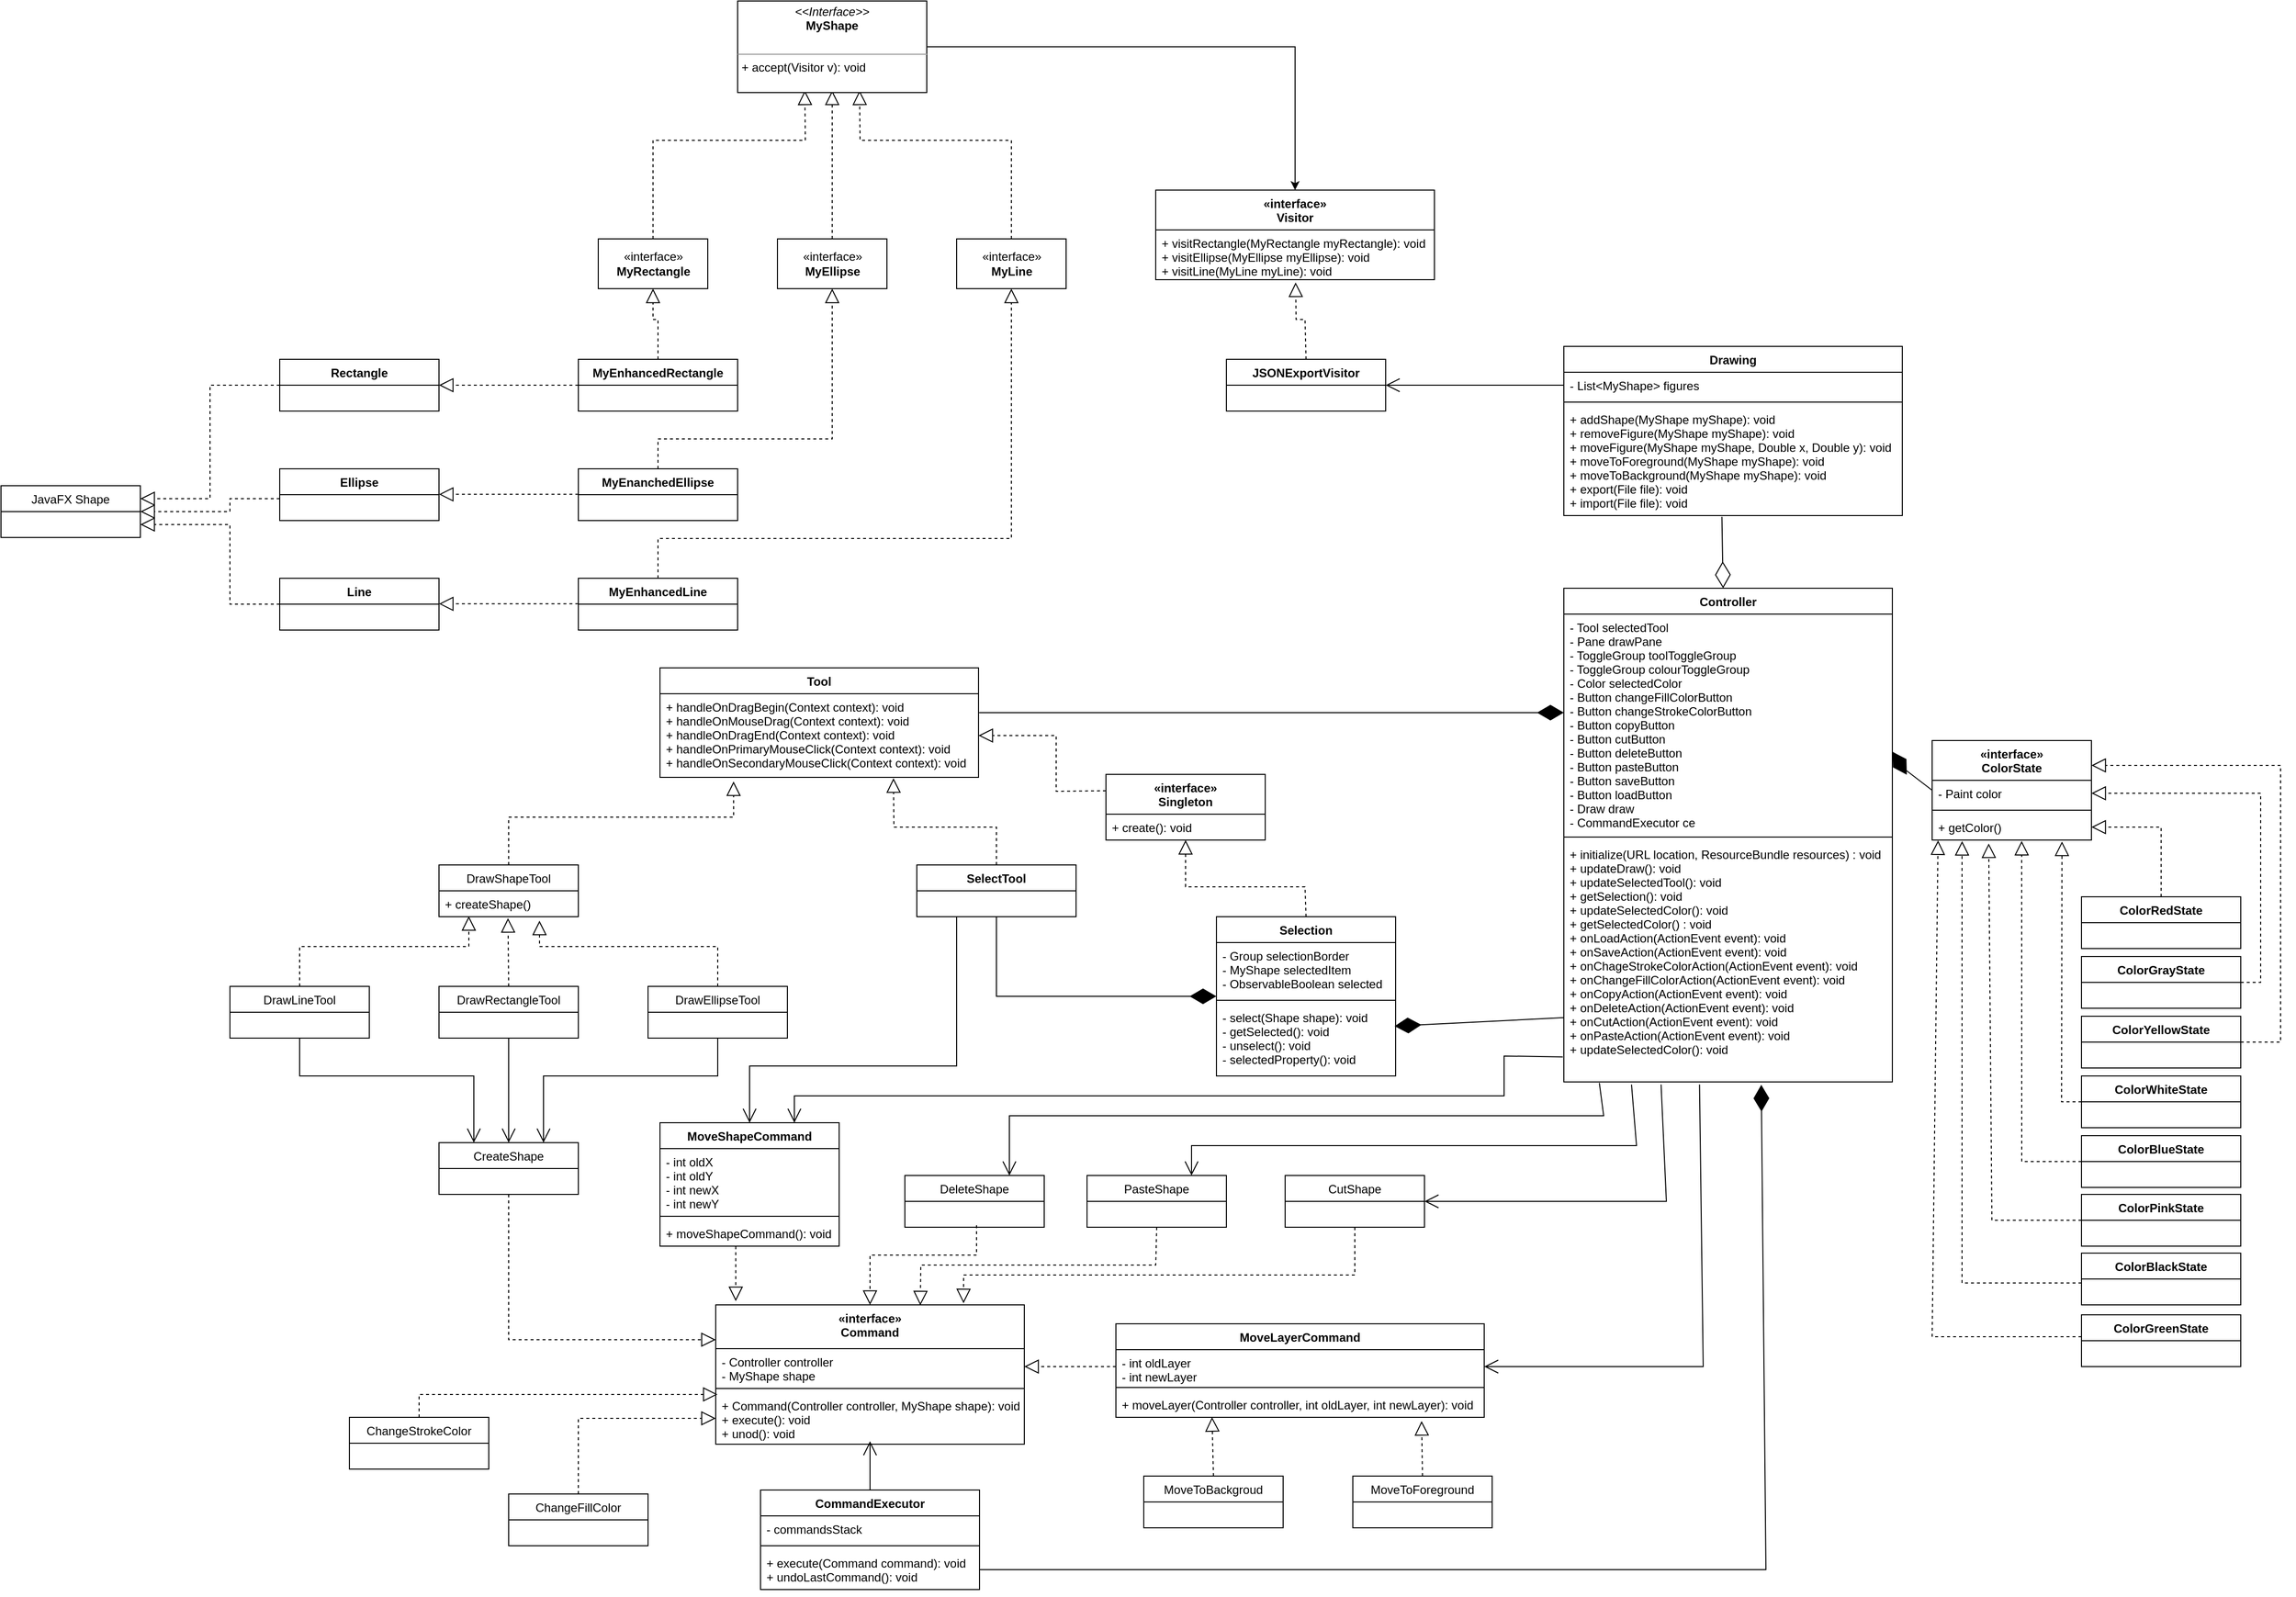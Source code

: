 <mxfile version="20.6.0" type="device"><diagram id="C5RBs43oDa-KdzZeNtuy" name="Page-1"><mxGraphModel dx="1268" dy="588" grid="1" gridSize="10" guides="1" tooltips="1" connect="1" arrows="1" fold="1" page="1" pageScale="1" pageWidth="2336" pageHeight="1654" math="0" shadow="0"><root><mxCell id="WIyWlLk6GJQsqaUBKTNV-0"/><mxCell id="WIyWlLk6GJQsqaUBKTNV-1" parent="WIyWlLk6GJQsqaUBKTNV-0"/><mxCell id="ekL6WlNl2x00pzPM41VI-4" value="JavaFX Shape" style="swimlane;fontStyle=0;childLayout=stackLayout;horizontal=1;startSize=26;horizontalStack=0;resizeParent=1;resizeParentMax=0;resizeLast=0;collapsible=1;marginBottom=0;" parent="WIyWlLk6GJQsqaUBKTNV-1" vertex="1"><mxGeometry x="30" y="507" width="140" height="52" as="geometry"/></mxCell><mxCell id="ekL6WlNl2x00pzPM41VI-9" value="Ellipse" style="swimlane;fontStyle=1;align=center;verticalAlign=top;childLayout=stackLayout;horizontal=1;startSize=26;horizontalStack=0;resizeParent=1;resizeParentMax=0;resizeLast=0;collapsible=1;marginBottom=0;" parent="WIyWlLk6GJQsqaUBKTNV-1" vertex="1"><mxGeometry x="310" y="490" width="160" height="52" as="geometry"/></mxCell><mxCell id="ekL6WlNl2x00pzPM41VI-13" value="Line" style="swimlane;fontStyle=1;align=center;verticalAlign=top;childLayout=stackLayout;horizontal=1;startSize=26;horizontalStack=0;resizeParent=1;resizeParentMax=0;resizeLast=0;collapsible=1;marginBottom=0;" parent="WIyWlLk6GJQsqaUBKTNV-1" vertex="1"><mxGeometry x="310" y="600" width="160" height="52" as="geometry"/></mxCell><mxCell id="ekL6WlNl2x00pzPM41VI-17" value="Rectangle" style="swimlane;fontStyle=1;align=center;verticalAlign=top;childLayout=stackLayout;horizontal=1;startSize=26;horizontalStack=0;resizeParent=1;resizeParentMax=0;resizeLast=0;collapsible=1;marginBottom=0;" parent="WIyWlLk6GJQsqaUBKTNV-1" vertex="1"><mxGeometry x="310" y="380" width="160" height="52" as="geometry"/></mxCell><mxCell id="ekL6WlNl2x00pzPM41VI-28" value="«interface»&lt;br&gt;&lt;b&gt;MyLine&lt;/b&gt;" style="html=1;" parent="WIyWlLk6GJQsqaUBKTNV-1" vertex="1"><mxGeometry x="990" y="259" width="110" height="50" as="geometry"/></mxCell><mxCell id="ekL6WlNl2x00pzPM41VI-29" value="«interface»&lt;br&gt;&lt;b&gt;MyEllipse&lt;/b&gt;" style="html=1;" parent="WIyWlLk6GJQsqaUBKTNV-1" vertex="1"><mxGeometry x="810" y="259" width="110" height="50" as="geometry"/></mxCell><mxCell id="ekL6WlNl2x00pzPM41VI-30" value="«interface»&lt;br&gt;&lt;b&gt;MyRectangle&lt;/b&gt;" style="html=1;" parent="WIyWlLk6GJQsqaUBKTNV-1" vertex="1"><mxGeometry x="630" y="259" width="110" height="50" as="geometry"/></mxCell><mxCell id="ekL6WlNl2x00pzPM41VI-31" value="MyEnanchedEllipse" style="swimlane;fontStyle=1;align=center;verticalAlign=top;childLayout=stackLayout;horizontal=1;startSize=26;horizontalStack=0;resizeParent=1;resizeParentMax=0;resizeLast=0;collapsible=1;marginBottom=0;" parent="WIyWlLk6GJQsqaUBKTNV-1" vertex="1"><mxGeometry x="610" y="490" width="160" height="52" as="geometry"/></mxCell><mxCell id="ekL6WlNl2x00pzPM41VI-35" value="MyEnhancedLine" style="swimlane;fontStyle=1;align=center;verticalAlign=top;childLayout=stackLayout;horizontal=1;startSize=26;horizontalStack=0;resizeParent=1;resizeParentMax=0;resizeLast=0;collapsible=1;marginBottom=0;" parent="WIyWlLk6GJQsqaUBKTNV-1" vertex="1"><mxGeometry x="610" y="600" width="160" height="52" as="geometry"/></mxCell><mxCell id="ekL6WlNl2x00pzPM41VI-39" value="MyEnhancedRectangle" style="swimlane;fontStyle=1;align=center;verticalAlign=top;childLayout=stackLayout;horizontal=1;startSize=26;horizontalStack=0;resizeParent=1;resizeParentMax=0;resizeLast=0;collapsible=1;marginBottom=0;" parent="WIyWlLk6GJQsqaUBKTNV-1" vertex="1"><mxGeometry x="610" y="380" width="160" height="52" as="geometry"/></mxCell><mxCell id="ekL6WlNl2x00pzPM41VI-65" value="«interface»&#10;Visitor" style="swimlane;fontStyle=1;align=center;verticalAlign=top;childLayout=stackLayout;horizontal=1;startSize=40;horizontalStack=0;resizeParent=1;resizeParentMax=0;resizeLast=0;collapsible=1;marginBottom=0;" parent="WIyWlLk6GJQsqaUBKTNV-1" vertex="1"><mxGeometry x="1190" y="210" width="280" height="90" as="geometry"/></mxCell><mxCell id="ekL6WlNl2x00pzPM41VI-66" value="+ visitRectangle(MyRectangle myRectangle): void&#10;+ visitEllipse(MyEllipse myEllipse): void&#10;+ visitLine(MyLine myLine): void" style="text;strokeColor=none;fillColor=none;align=left;verticalAlign=top;spacingLeft=4;spacingRight=4;overflow=hidden;rotatable=0;points=[[0,0.5],[1,0.5]];portConstraint=eastwest;" parent="ekL6WlNl2x00pzPM41VI-65" vertex="1"><mxGeometry y="40" width="280" height="50" as="geometry"/></mxCell><mxCell id="ekL6WlNl2x00pzPM41VI-70" value="JSONExportVisitor" style="swimlane;fontStyle=1;align=center;verticalAlign=top;childLayout=stackLayout;horizontal=1;startSize=26;horizontalStack=0;resizeParent=1;resizeParentMax=0;resizeLast=0;collapsible=1;marginBottom=0;" parent="WIyWlLk6GJQsqaUBKTNV-1" vertex="1"><mxGeometry x="1261" y="380" width="160" height="52" as="geometry"/></mxCell><mxCell id="ekL6WlNl2x00pzPM41VI-76" value="" style="endArrow=block;dashed=1;endFill=0;endSize=12;html=1;rounded=0;exitX=0;exitY=0.5;exitDx=0;exitDy=0;entryX=1;entryY=0.25;entryDx=0;entryDy=0;" parent="WIyWlLk6GJQsqaUBKTNV-1" source="ekL6WlNl2x00pzPM41VI-17" target="ekL6WlNl2x00pzPM41VI-4" edge="1"><mxGeometry width="160" relative="1" as="geometry"><mxPoint x="240" y="480" as="sourcePoint"/><mxPoint x="400" y="480" as="targetPoint"/><Array as="points"><mxPoint x="240" y="406"/><mxPoint x="240" y="520"/><mxPoint x="190" y="520"/></Array></mxGeometry></mxCell><mxCell id="ekL6WlNl2x00pzPM41VI-77" value="" style="endArrow=block;dashed=1;endFill=0;endSize=12;html=1;rounded=0;exitX=0;exitY=0.5;exitDx=0;exitDy=0;entryX=1;entryY=0.5;entryDx=0;entryDy=0;" parent="WIyWlLk6GJQsqaUBKTNV-1" target="ekL6WlNl2x00pzPM41VI-4" edge="1"><mxGeometry width="160" relative="1" as="geometry"><mxPoint x="310" y="520.0" as="sourcePoint"/><mxPoint x="170" y="634" as="targetPoint"/><Array as="points"><mxPoint x="260" y="520"/><mxPoint x="260" y="533"/><mxPoint x="220" y="533"/></Array></mxGeometry></mxCell><mxCell id="ekL6WlNl2x00pzPM41VI-79" value="" style="endArrow=block;dashed=1;endFill=0;endSize=12;html=1;rounded=0;entryX=1;entryY=0.75;entryDx=0;entryDy=0;exitX=0;exitY=0.5;exitDx=0;exitDy=0;" parent="WIyWlLk6GJQsqaUBKTNV-1" source="ekL6WlNl2x00pzPM41VI-13" target="ekL6WlNl2x00pzPM41VI-4" edge="1"><mxGeometry width="160" relative="1" as="geometry"><mxPoint x="240" y="550" as="sourcePoint"/><mxPoint x="400" y="550" as="targetPoint"/><Array as="points"><mxPoint x="260" y="626"/><mxPoint x="260" y="546"/></Array></mxGeometry></mxCell><mxCell id="ekL6WlNl2x00pzPM41VI-80" value="" style="endArrow=block;dashed=1;endFill=0;endSize=12;html=1;rounded=0;entryX=1;entryY=0.5;entryDx=0;entryDy=0;exitX=0;exitY=0.5;exitDx=0;exitDy=0;" parent="WIyWlLk6GJQsqaUBKTNV-1" source="ekL6WlNl2x00pzPM41VI-39" target="ekL6WlNl2x00pzPM41VI-17" edge="1"><mxGeometry width="160" relative="1" as="geometry"><mxPoint x="440" y="550" as="sourcePoint"/><mxPoint x="600" y="550" as="targetPoint"/></mxGeometry></mxCell><mxCell id="ekL6WlNl2x00pzPM41VI-81" value="" style="endArrow=block;dashed=1;endFill=0;endSize=12;html=1;rounded=0;entryX=1;entryY=0.5;entryDx=0;entryDy=0;exitX=0;exitY=0.5;exitDx=0;exitDy=0;" parent="WIyWlLk6GJQsqaUBKTNV-1" edge="1"><mxGeometry width="160" relative="1" as="geometry"><mxPoint x="610" y="625.66" as="sourcePoint"/><mxPoint x="470" y="625.66" as="targetPoint"/></mxGeometry></mxCell><mxCell id="ekL6WlNl2x00pzPM41VI-82" value="" style="endArrow=block;dashed=1;endFill=0;endSize=12;html=1;rounded=0;entryX=1;entryY=0.5;entryDx=0;entryDy=0;exitX=0;exitY=0.5;exitDx=0;exitDy=0;" parent="WIyWlLk6GJQsqaUBKTNV-1" edge="1"><mxGeometry width="160" relative="1" as="geometry"><mxPoint x="610" y="515.66" as="sourcePoint"/><mxPoint x="470" y="515.66" as="targetPoint"/></mxGeometry></mxCell><mxCell id="ekL6WlNl2x00pzPM41VI-83" value="" style="endArrow=block;dashed=1;endFill=0;endSize=12;html=1;rounded=0;entryX=0.5;entryY=1;entryDx=0;entryDy=0;exitX=0.5;exitY=0;exitDx=0;exitDy=0;" parent="WIyWlLk6GJQsqaUBKTNV-1" source="ekL6WlNl2x00pzPM41VI-39" target="ekL6WlNl2x00pzPM41VI-30" edge="1"><mxGeometry width="160" relative="1" as="geometry"><mxPoint x="720" y="440" as="sourcePoint"/><mxPoint x="880" y="440" as="targetPoint"/><Array as="points"><mxPoint x="690" y="340"/><mxPoint x="685" y="340"/></Array></mxGeometry></mxCell><mxCell id="ekL6WlNl2x00pzPM41VI-84" value="" style="endArrow=block;dashed=1;endFill=0;endSize=12;html=1;rounded=0;exitX=0.5;exitY=0;exitDx=0;exitDy=0;entryX=0.5;entryY=1;entryDx=0;entryDy=0;" parent="WIyWlLk6GJQsqaUBKTNV-1" source="ekL6WlNl2x00pzPM41VI-31" target="ekL6WlNl2x00pzPM41VI-29" edge="1"><mxGeometry width="160" relative="1" as="geometry"><mxPoint x="680" y="450" as="sourcePoint"/><mxPoint x="840" y="450" as="targetPoint"/><Array as="points"><mxPoint x="690" y="460"/><mxPoint x="865" y="460"/><mxPoint x="865" y="410"/></Array></mxGeometry></mxCell><mxCell id="ekL6WlNl2x00pzPM41VI-85" value="" style="endArrow=block;dashed=1;endFill=0;endSize=12;html=1;rounded=0;exitX=0.5;exitY=0;exitDx=0;exitDy=0;entryX=0.5;entryY=1;entryDx=0;entryDy=0;" parent="WIyWlLk6GJQsqaUBKTNV-1" source="ekL6WlNl2x00pzPM41VI-35" target="ekL6WlNl2x00pzPM41VI-28" edge="1"><mxGeometry width="160" relative="1" as="geometry"><mxPoint x="680" y="450" as="sourcePoint"/><mxPoint x="840" y="450" as="targetPoint"/><Array as="points"><mxPoint x="690" y="560"/><mxPoint x="1045" y="560"/><mxPoint x="1045" y="500"/></Array></mxGeometry></mxCell><mxCell id="ekL6WlNl2x00pzPM41VI-86" value="" style="endArrow=block;dashed=1;endFill=0;endSize=12;html=1;rounded=0;exitX=0.5;exitY=0;exitDx=0;exitDy=0;entryX=0.25;entryY=1;entryDx=0;entryDy=0;" parent="WIyWlLk6GJQsqaUBKTNV-1" source="ekL6WlNl2x00pzPM41VI-30" edge="1"><mxGeometry width="160" relative="1" as="geometry"><mxPoint x="780" y="200" as="sourcePoint"/><mxPoint x="837.5" y="110" as="targetPoint"/><Array as="points"><mxPoint x="685" y="160"/><mxPoint x="838" y="160"/></Array></mxGeometry></mxCell><mxCell id="ekL6WlNl2x00pzPM41VI-87" value="" style="endArrow=block;dashed=1;endFill=0;endSize=12;html=1;rounded=0;exitX=0.5;exitY=0;exitDx=0;exitDy=0;entryX=0.5;entryY=1;entryDx=0;entryDy=0;" parent="WIyWlLk6GJQsqaUBKTNV-1" source="ekL6WlNl2x00pzPM41VI-29" edge="1"><mxGeometry width="160" relative="1" as="geometry"><mxPoint x="780" y="200" as="sourcePoint"/><mxPoint x="865" y="110" as="targetPoint"/></mxGeometry></mxCell><mxCell id="ekL6WlNl2x00pzPM41VI-88" value="" style="endArrow=block;dashed=1;endFill=0;endSize=12;html=1;rounded=0;entryX=0.75;entryY=1;entryDx=0;entryDy=0;exitX=0.5;exitY=0;exitDx=0;exitDy=0;" parent="WIyWlLk6GJQsqaUBKTNV-1" source="ekL6WlNl2x00pzPM41VI-28" edge="1"><mxGeometry width="160" relative="1" as="geometry"><mxPoint x="780" y="200" as="sourcePoint"/><mxPoint x="892.5" y="110" as="targetPoint"/><Array as="points"><mxPoint x="1045" y="160"/><mxPoint x="893" y="160"/></Array></mxGeometry></mxCell><mxCell id="ekL6WlNl2x00pzPM41VI-91" value="" style="endArrow=block;dashed=1;endFill=0;endSize=12;html=1;rounded=0;entryX=0.502;entryY=1.056;entryDx=0;entryDy=0;entryPerimeter=0;exitX=0.5;exitY=0;exitDx=0;exitDy=0;" parent="WIyWlLk6GJQsqaUBKTNV-1" source="ekL6WlNl2x00pzPM41VI-70" target="ekL6WlNl2x00pzPM41VI-66" edge="1"><mxGeometry width="160" relative="1" as="geometry"><mxPoint x="1140" y="350" as="sourcePoint"/><mxPoint x="1300" y="350" as="targetPoint"/><Array as="points"><mxPoint x="1340" y="340"/><mxPoint x="1331" y="340"/></Array></mxGeometry></mxCell><mxCell id="ekL6WlNl2x00pzPM41VI-92" value="Drawing" style="swimlane;fontStyle=1;align=center;verticalAlign=top;childLayout=stackLayout;horizontal=1;startSize=26;horizontalStack=0;resizeParent=1;resizeParentMax=0;resizeLast=0;collapsible=1;marginBottom=0;" parent="WIyWlLk6GJQsqaUBKTNV-1" vertex="1"><mxGeometry x="1600" y="367" width="340" height="170" as="geometry"/></mxCell><mxCell id="ekL6WlNl2x00pzPM41VI-93" value="- List&lt;MyShape&gt; figures" style="text;strokeColor=none;fillColor=none;align=left;verticalAlign=top;spacingLeft=4;spacingRight=4;overflow=hidden;rotatable=0;points=[[0,0.5],[1,0.5]];portConstraint=eastwest;" parent="ekL6WlNl2x00pzPM41VI-92" vertex="1"><mxGeometry y="26" width="340" height="26" as="geometry"/></mxCell><mxCell id="ekL6WlNl2x00pzPM41VI-94" value="" style="line;strokeWidth=1;fillColor=none;align=left;verticalAlign=middle;spacingTop=-1;spacingLeft=3;spacingRight=3;rotatable=0;labelPosition=right;points=[];portConstraint=eastwest;strokeColor=inherit;" parent="ekL6WlNl2x00pzPM41VI-92" vertex="1"><mxGeometry y="52" width="340" height="8" as="geometry"/></mxCell><mxCell id="ekL6WlNl2x00pzPM41VI-95" value="+ addShape(MyShape myShape): void&#10;+ removeFigure(MyShape myShape): void&#10;+ moveFigure(MyShape myShape, Double x, Double y): void&#10;+ moveToForeground(MyShape myShape): void&#10;+ moveToBackground(MyShape myShape): void&#10;+ export(File file): void&#10;+ import(File file): void" style="text;strokeColor=none;fillColor=none;align=left;verticalAlign=top;spacingLeft=4;spacingRight=4;overflow=hidden;rotatable=0;points=[[0,0.5],[1,0.5]];portConstraint=eastwest;" parent="ekL6WlNl2x00pzPM41VI-92" vertex="1"><mxGeometry y="60" width="340" height="110" as="geometry"/></mxCell><mxCell id="ekL6WlNl2x00pzPM41VI-96" value="" style="endArrow=open;endFill=1;endSize=12;html=1;rounded=0;entryX=1;entryY=0.5;entryDx=0;entryDy=0;exitX=0;exitY=0.5;exitDx=0;exitDy=0;" parent="WIyWlLk6GJQsqaUBKTNV-1" source="ekL6WlNl2x00pzPM41VI-93" target="ekL6WlNl2x00pzPM41VI-70" edge="1"><mxGeometry width="160" relative="1" as="geometry"><mxPoint x="1520" y="410" as="sourcePoint"/><mxPoint x="1660" y="370" as="targetPoint"/></mxGeometry></mxCell><mxCell id="ekL6WlNl2x00pzPM41VI-97" value="Controller" style="swimlane;fontStyle=1;align=center;verticalAlign=top;childLayout=stackLayout;horizontal=1;startSize=26;horizontalStack=0;resizeParent=1;resizeParentMax=0;resizeLast=0;collapsible=1;marginBottom=0;" parent="WIyWlLk6GJQsqaUBKTNV-1" vertex="1"><mxGeometry x="1600" y="610" width="330" height="496" as="geometry"><mxRectangle x="1835" y="670" width="100" height="30" as="alternateBounds"/></mxGeometry></mxCell><mxCell id="ekL6WlNl2x00pzPM41VI-98" value="- Tool selectedTool&#10;- Pane drawPane&#10;- ToggleGroup toolToggleGroup&#10;- ToggleGroup colourToggleGroup&#10;- Color selectedColor&#10;- Button changeFillColorButton&#10;- Button changeStrokeColorButton&#10;- Button copyButton&#10;- Button cutButton&#10;- Button deleteButton&#10;- Button pasteButton&#10;- Button saveButton&#10;- Button loadButton&#10;- Draw draw&#10;- CommandExecutor ce" style="text;strokeColor=none;fillColor=none;align=left;verticalAlign=top;spacingLeft=4;spacingRight=4;overflow=hidden;rotatable=0;points=[[0,0.5],[1,0.5]];portConstraint=eastwest;" parent="ekL6WlNl2x00pzPM41VI-97" vertex="1"><mxGeometry y="26" width="330" height="220" as="geometry"/></mxCell><mxCell id="ekL6WlNl2x00pzPM41VI-99" value="" style="line;strokeWidth=1;fillColor=none;align=left;verticalAlign=middle;spacingTop=-1;spacingLeft=3;spacingRight=3;rotatable=0;labelPosition=right;points=[];portConstraint=eastwest;strokeColor=inherit;" parent="ekL6WlNl2x00pzPM41VI-97" vertex="1"><mxGeometry y="246" width="330" height="8" as="geometry"/></mxCell><mxCell id="ekL6WlNl2x00pzPM41VI-100" value="+ initialize(URL location, ResourceBundle resources) : void&#10;+ updateDraw(): void&#10;+ updateSelectedTool(): void&#10;+ getSelection(): void&#10;+ updateSelectedColor(): void&#10;+ getSelectedColor() : void&#10;+ onLoadAction(ActionEvent event): void&#10;+ onSaveAction(ActionEvent event): void&#10;+ onChageStrokeColorAction(ActionEvent event): void&#10;+ onChangeFillColorAction(ActionEvent event): void&#10;+ onCopyAction(ActionEvent event): void&#10;+ onDeleteAction(ActionEvent event): void&#10;+ onCutAction(ActionEvent event): void&#10;+ onPasteAction(ActionEvent event): void&#10;+ updateSelectedColor(): void" style="text;strokeColor=none;fillColor=none;align=left;verticalAlign=top;spacingLeft=4;spacingRight=4;overflow=hidden;rotatable=0;points=[[0,0.5],[1,0.5]];portConstraint=eastwest;" parent="ekL6WlNl2x00pzPM41VI-97" vertex="1"><mxGeometry y="254" width="330" height="242" as="geometry"/></mxCell><mxCell id="ekL6WlNl2x00pzPM41VI-102" value="Selection" style="swimlane;fontStyle=1;align=center;verticalAlign=top;childLayout=stackLayout;horizontal=1;startSize=26;horizontalStack=0;resizeParent=1;resizeParentMax=0;resizeLast=0;collapsible=1;marginBottom=0;" parent="WIyWlLk6GJQsqaUBKTNV-1" vertex="1"><mxGeometry x="1251" y="940" width="180" height="160" as="geometry"/></mxCell><mxCell id="ekL6WlNl2x00pzPM41VI-103" value="- Group selectionBorder&#10;- MyShape selectedItem&#10;- ObservableBoolean selected" style="text;strokeColor=none;fillColor=none;align=left;verticalAlign=top;spacingLeft=4;spacingRight=4;overflow=hidden;rotatable=0;points=[[0,0.5],[1,0.5]];portConstraint=eastwest;" parent="ekL6WlNl2x00pzPM41VI-102" vertex="1"><mxGeometry y="26" width="180" height="54" as="geometry"/></mxCell><mxCell id="ekL6WlNl2x00pzPM41VI-104" value="" style="line;strokeWidth=1;fillColor=none;align=left;verticalAlign=middle;spacingTop=-1;spacingLeft=3;spacingRight=3;rotatable=0;labelPosition=right;points=[];portConstraint=eastwest;strokeColor=inherit;" parent="ekL6WlNl2x00pzPM41VI-102" vertex="1"><mxGeometry y="80" width="180" height="8" as="geometry"/></mxCell><mxCell id="ekL6WlNl2x00pzPM41VI-105" value="- select(Shape shape): void&#10;- getSelected(): void&#10;- unselect(): void&#10;- selectedProperty(): void" style="text;strokeColor=none;fillColor=none;align=left;verticalAlign=top;spacingLeft=4;spacingRight=4;overflow=hidden;rotatable=0;points=[[0,0.5],[1,0.5]];portConstraint=eastwest;" parent="ekL6WlNl2x00pzPM41VI-102" vertex="1"><mxGeometry y="88" width="180" height="72" as="geometry"/></mxCell><mxCell id="ekL6WlNl2x00pzPM41VI-107" value="Tool" style="swimlane;fontStyle=1;align=center;verticalAlign=top;childLayout=stackLayout;horizontal=1;startSize=26;horizontalStack=0;resizeParent=1;resizeParentMax=0;resizeLast=0;collapsible=1;marginBottom=0;" parent="WIyWlLk6GJQsqaUBKTNV-1" vertex="1"><mxGeometry x="692" y="690" width="320" height="110" as="geometry"/></mxCell><mxCell id="ekL6WlNl2x00pzPM41VI-108" value="+ handleOnDragBegin(Context context): void&#10;+ handleOnMouseDrag(Context context): void&#10;+ handleOnDragEnd(Context context): void&#10;+ handleOnPrimaryMouseClick(Context context): void&#10;+ handleOnSecondaryMouseClick(Context context): void" style="text;strokeColor=none;fillColor=none;align=left;verticalAlign=top;spacingLeft=4;spacingRight=4;overflow=hidden;rotatable=0;points=[[0,0.5],[1,0.5]];portConstraint=eastwest;" parent="ekL6WlNl2x00pzPM41VI-107" vertex="1"><mxGeometry y="26" width="320" height="84" as="geometry"/></mxCell><mxCell id="ekL6WlNl2x00pzPM41VI-112" value="«interface»&#10;Singleton" style="swimlane;fontStyle=1;align=center;verticalAlign=top;childLayout=stackLayout;horizontal=1;startSize=40;horizontalStack=0;resizeParent=1;resizeParentMax=0;resizeLast=0;collapsible=1;marginBottom=0;" parent="WIyWlLk6GJQsqaUBKTNV-1" vertex="1"><mxGeometry x="1140" y="797" width="160" height="66" as="geometry"/></mxCell><mxCell id="ekL6WlNl2x00pzPM41VI-113" value="+ create(): void" style="text;strokeColor=none;fillColor=none;align=left;verticalAlign=top;spacingLeft=4;spacingRight=4;overflow=hidden;rotatable=0;points=[[0,0.5],[1,0.5]];portConstraint=eastwest;" parent="ekL6WlNl2x00pzPM41VI-112" vertex="1"><mxGeometry y="40" width="160" height="26" as="geometry"/></mxCell><mxCell id="ekL6WlNl2x00pzPM41VI-117" value="" style="endArrow=block;dashed=1;endFill=0;endSize=12;html=1;rounded=0;entryX=1;entryY=0.5;entryDx=0;entryDy=0;exitX=0;exitY=0.25;exitDx=0;exitDy=0;" parent="WIyWlLk6GJQsqaUBKTNV-1" source="ekL6WlNl2x00pzPM41VI-112" target="ekL6WlNl2x00pzPM41VI-108" edge="1"><mxGeometry width="160" relative="1" as="geometry"><mxPoint x="1280" y="810" as="sourcePoint"/><mxPoint x="1440" y="810" as="targetPoint"/><Array as="points"><mxPoint x="1090" y="814"/><mxPoint x="1090" y="758"/></Array></mxGeometry></mxCell><mxCell id="ekL6WlNl2x00pzPM41VI-118" value="" style="endArrow=block;dashed=1;endFill=0;endSize=12;html=1;rounded=0;exitX=0.5;exitY=0;exitDx=0;exitDy=0;" parent="WIyWlLk6GJQsqaUBKTNV-1" source="ekL6WlNl2x00pzPM41VI-102" target="ekL6WlNl2x00pzPM41VI-113" edge="1"><mxGeometry width="160" relative="1" as="geometry"><mxPoint x="1280" y="1000" as="sourcePoint"/><mxPoint x="1440" y="1000" as="targetPoint"/><Array as="points"><mxPoint x="1340" y="910"/><mxPoint x="1220" y="910"/></Array></mxGeometry></mxCell><mxCell id="ekL6WlNl2x00pzPM41VI-119" value="SelectTool" style="swimlane;fontStyle=1;align=center;verticalAlign=top;childLayout=stackLayout;horizontal=1;startSize=26;horizontalStack=0;resizeParent=1;resizeParentMax=0;resizeLast=0;collapsible=1;marginBottom=0;" parent="WIyWlLk6GJQsqaUBKTNV-1" vertex="1"><mxGeometry x="950" y="888" width="160" height="52" as="geometry"/></mxCell><mxCell id="ekL6WlNl2x00pzPM41VI-125" value="DrawShapeTool" style="swimlane;fontStyle=0;childLayout=stackLayout;horizontal=1;startSize=26;horizontalStack=0;resizeParent=1;resizeParentMax=0;resizeLast=0;collapsible=1;marginBottom=0;" parent="WIyWlLk6GJQsqaUBKTNV-1" vertex="1"><mxGeometry x="470" y="888" width="140" height="52" as="geometry"/></mxCell><mxCell id="ekL6WlNl2x00pzPM41VI-126" value="+ createShape()" style="text;strokeColor=none;fillColor=none;align=left;verticalAlign=top;spacingLeft=4;spacingRight=4;overflow=hidden;rotatable=0;points=[[0,0.5],[1,0.5]];portConstraint=eastwest;" parent="ekL6WlNl2x00pzPM41VI-125" vertex="1"><mxGeometry y="26" width="140" height="26" as="geometry"/></mxCell><mxCell id="ekL6WlNl2x00pzPM41VI-129" value="DrawEllipseTool" style="swimlane;fontStyle=0;childLayout=stackLayout;horizontal=1;startSize=26;horizontalStack=0;resizeParent=1;resizeParentMax=0;resizeLast=0;collapsible=1;marginBottom=0;" parent="WIyWlLk6GJQsqaUBKTNV-1" vertex="1"><mxGeometry x="680" y="1010" width="140" height="52" as="geometry"/></mxCell><mxCell id="ekL6WlNl2x00pzPM41VI-133" value="DrawRectangleTool" style="swimlane;fontStyle=0;childLayout=stackLayout;horizontal=1;startSize=26;horizontalStack=0;resizeParent=1;resizeParentMax=0;resizeLast=0;collapsible=1;marginBottom=0;" parent="WIyWlLk6GJQsqaUBKTNV-1" vertex="1"><mxGeometry x="470" y="1010" width="140" height="52" as="geometry"/></mxCell><mxCell id="ekL6WlNl2x00pzPM41VI-137" value="DrawLineTool" style="swimlane;fontStyle=0;childLayout=stackLayout;horizontal=1;startSize=26;horizontalStack=0;resizeParent=1;resizeParentMax=0;resizeLast=0;collapsible=1;marginBottom=0;" parent="WIyWlLk6GJQsqaUBKTNV-1" vertex="1"><mxGeometry x="260" y="1010" width="140" height="52" as="geometry"/></mxCell><mxCell id="ekL6WlNl2x00pzPM41VI-141" value="" style="endArrow=block;dashed=1;endFill=0;endSize=12;html=1;rounded=0;entryX=0.214;entryY=0.981;entryDx=0;entryDy=0;entryPerimeter=0;exitX=0.5;exitY=0;exitDx=0;exitDy=0;" parent="WIyWlLk6GJQsqaUBKTNV-1" source="ekL6WlNl2x00pzPM41VI-137" target="ekL6WlNl2x00pzPM41VI-126" edge="1"><mxGeometry width="160" relative="1" as="geometry"><mxPoint x="500" y="980" as="sourcePoint"/><mxPoint x="660" y="980" as="targetPoint"/><Array as="points"><mxPoint x="330" y="970"/><mxPoint x="500" y="970"/></Array></mxGeometry></mxCell><mxCell id="ekL6WlNl2x00pzPM41VI-142" value="" style="endArrow=block;dashed=1;endFill=0;endSize=12;html=1;rounded=0;exitX=0.5;exitY=0;exitDx=0;exitDy=0;entryX=0.495;entryY=1.056;entryDx=0;entryDy=0;entryPerimeter=0;" parent="WIyWlLk6GJQsqaUBKTNV-1" source="ekL6WlNl2x00pzPM41VI-133" target="ekL6WlNl2x00pzPM41VI-126" edge="1"><mxGeometry width="160" relative="1" as="geometry"><mxPoint x="500" y="980" as="sourcePoint"/><mxPoint x="660" y="980" as="targetPoint"/></mxGeometry></mxCell><mxCell id="ekL6WlNl2x00pzPM41VI-143" value="" style="endArrow=block;dashed=1;endFill=0;endSize=12;html=1;rounded=0;exitX=0.5;exitY=0;exitDx=0;exitDy=0;entryX=0.721;entryY=1.155;entryDx=0;entryDy=0;entryPerimeter=0;" parent="WIyWlLk6GJQsqaUBKTNV-1" source="ekL6WlNl2x00pzPM41VI-129" target="ekL6WlNl2x00pzPM41VI-126" edge="1"><mxGeometry width="160" relative="1" as="geometry"><mxPoint x="500" y="980" as="sourcePoint"/><mxPoint x="660" y="980" as="targetPoint"/><Array as="points"><mxPoint x="750" y="970"/><mxPoint x="571" y="970"/></Array></mxGeometry></mxCell><mxCell id="ekL6WlNl2x00pzPM41VI-144" value="CreateShape" style="swimlane;fontStyle=0;childLayout=stackLayout;horizontal=1;startSize=26;horizontalStack=0;resizeParent=1;resizeParentMax=0;resizeLast=0;collapsible=1;marginBottom=0;" parent="WIyWlLk6GJQsqaUBKTNV-1" vertex="1"><mxGeometry x="470" y="1167" width="140" height="52" as="geometry"/></mxCell><mxCell id="ekL6WlNl2x00pzPM41VI-148" value="" style="endArrow=open;endFill=1;endSize=12;html=1;rounded=0;exitX=0.5;exitY=1;exitDx=0;exitDy=0;entryX=0.25;entryY=0;entryDx=0;entryDy=0;" parent="WIyWlLk6GJQsqaUBKTNV-1" source="ekL6WlNl2x00pzPM41VI-137" target="ekL6WlNl2x00pzPM41VI-144" edge="1"><mxGeometry width="160" relative="1" as="geometry"><mxPoint x="500" y="1170" as="sourcePoint"/><mxPoint x="660" y="1170" as="targetPoint"/><Array as="points"><mxPoint x="330" y="1100"/><mxPoint x="505" y="1100"/></Array></mxGeometry></mxCell><mxCell id="ekL6WlNl2x00pzPM41VI-149" value="" style="endArrow=open;endFill=1;endSize=12;html=1;rounded=0;exitX=0.5;exitY=1;exitDx=0;exitDy=0;" parent="WIyWlLk6GJQsqaUBKTNV-1" source="ekL6WlNl2x00pzPM41VI-133" target="ekL6WlNl2x00pzPM41VI-144" edge="1"><mxGeometry width="160" relative="1" as="geometry"><mxPoint x="500" y="1170" as="sourcePoint"/><mxPoint x="660" y="1170" as="targetPoint"/></mxGeometry></mxCell><mxCell id="ekL6WlNl2x00pzPM41VI-150" value="" style="endArrow=open;endFill=1;endSize=12;html=1;rounded=0;exitX=0.5;exitY=1;exitDx=0;exitDy=0;entryX=0.75;entryY=0;entryDx=0;entryDy=0;" parent="WIyWlLk6GJQsqaUBKTNV-1" source="ekL6WlNl2x00pzPM41VI-129" target="ekL6WlNl2x00pzPM41VI-144" edge="1"><mxGeometry width="160" relative="1" as="geometry"><mxPoint x="500" y="1170" as="sourcePoint"/><mxPoint x="660" y="1170" as="targetPoint"/><Array as="points"><mxPoint x="750" y="1100"/><mxPoint x="575" y="1100"/></Array></mxGeometry></mxCell><mxCell id="ekL6WlNl2x00pzPM41VI-151" value="" style="endArrow=block;dashed=1;endFill=0;endSize=12;html=1;rounded=0;entryX=0.231;entryY=1.049;entryDx=0;entryDy=0;entryPerimeter=0;exitX=0.5;exitY=0;exitDx=0;exitDy=0;" parent="WIyWlLk6GJQsqaUBKTNV-1" source="ekL6WlNl2x00pzPM41VI-125" target="ekL6WlNl2x00pzPM41VI-108" edge="1"><mxGeometry width="160" relative="1" as="geometry"><mxPoint x="490" y="890" as="sourcePoint"/><mxPoint x="650" y="890" as="targetPoint"/><Array as="points"><mxPoint x="540" y="840"/><mxPoint x="766" y="840"/></Array></mxGeometry></mxCell><mxCell id="ekL6WlNl2x00pzPM41VI-152" value="" style="endArrow=block;dashed=1;endFill=0;endSize=12;html=1;rounded=0;exitX=0.5;exitY=0;exitDx=0;exitDy=0;entryX=0.733;entryY=1.011;entryDx=0;entryDy=0;entryPerimeter=0;" parent="WIyWlLk6GJQsqaUBKTNV-1" source="ekL6WlNl2x00pzPM41VI-119" target="ekL6WlNl2x00pzPM41VI-108" edge="1"><mxGeometry width="160" relative="1" as="geometry"><mxPoint x="810" y="850" as="sourcePoint"/><mxPoint x="970" y="850" as="targetPoint"/><Array as="points"><mxPoint x="1030" y="850"/><mxPoint x="927" y="850"/></Array></mxGeometry></mxCell><mxCell id="ekL6WlNl2x00pzPM41VI-153" value="MoveToBackgroud" style="swimlane;fontStyle=0;childLayout=stackLayout;horizontal=1;startSize=26;horizontalStack=0;resizeParent=1;resizeParentMax=0;resizeLast=0;collapsible=1;marginBottom=0;" parent="WIyWlLk6GJQsqaUBKTNV-1" vertex="1"><mxGeometry x="1178" y="1502" width="140" height="52" as="geometry"/></mxCell><mxCell id="ekL6WlNl2x00pzPM41VI-161" value="MoveToForeground" style="swimlane;fontStyle=0;childLayout=stackLayout;horizontal=1;startSize=26;horizontalStack=0;resizeParent=1;resizeParentMax=0;resizeLast=0;collapsible=1;marginBottom=0;" parent="WIyWlLk6GJQsqaUBKTNV-1" vertex="1"><mxGeometry x="1388" y="1502" width="140" height="52" as="geometry"/></mxCell><mxCell id="ekL6WlNl2x00pzPM41VI-165" value="CutShape" style="swimlane;fontStyle=0;childLayout=stackLayout;horizontal=1;startSize=26;horizontalStack=0;resizeParent=1;resizeParentMax=0;resizeLast=0;collapsible=1;marginBottom=0;" parent="WIyWlLk6GJQsqaUBKTNV-1" vertex="1"><mxGeometry x="1320" y="1200" width="140" height="52" as="geometry"/></mxCell><mxCell id="ekL6WlNl2x00pzPM41VI-169" value="PasteShape" style="swimlane;fontStyle=0;childLayout=stackLayout;horizontal=1;startSize=26;horizontalStack=0;resizeParent=1;resizeParentMax=0;resizeLast=0;collapsible=1;marginBottom=0;" parent="WIyWlLk6GJQsqaUBKTNV-1" vertex="1"><mxGeometry x="1121" y="1200" width="140" height="52" as="geometry"/></mxCell><mxCell id="ekL6WlNl2x00pzPM41VI-173" value="DeleteShape" style="swimlane;fontStyle=0;childLayout=stackLayout;horizontal=1;startSize=26;horizontalStack=0;resizeParent=1;resizeParentMax=0;resizeLast=0;collapsible=1;marginBottom=0;" parent="WIyWlLk6GJQsqaUBKTNV-1" vertex="1"><mxGeometry x="938" y="1200" width="140" height="52" as="geometry"/></mxCell><mxCell id="ekL6WlNl2x00pzPM41VI-207" value="CommandExecutor" style="swimlane;fontStyle=1;align=center;verticalAlign=top;childLayout=stackLayout;horizontal=1;startSize=26;horizontalStack=0;resizeParent=1;resizeParentMax=0;resizeLast=0;collapsible=1;marginBottom=0;" parent="WIyWlLk6GJQsqaUBKTNV-1" vertex="1"><mxGeometry x="793" y="1516" width="220" height="100" as="geometry"/></mxCell><mxCell id="ekL6WlNl2x00pzPM41VI-208" value="- commandsStack" style="text;strokeColor=none;fillColor=none;align=left;verticalAlign=top;spacingLeft=4;spacingRight=4;overflow=hidden;rotatable=0;points=[[0,0.5],[1,0.5]];portConstraint=eastwest;" parent="ekL6WlNl2x00pzPM41VI-207" vertex="1"><mxGeometry y="26" width="220" height="26" as="geometry"/></mxCell><mxCell id="ekL6WlNl2x00pzPM41VI-209" value="" style="line;strokeWidth=1;fillColor=none;align=left;verticalAlign=middle;spacingTop=-1;spacingLeft=3;spacingRight=3;rotatable=0;labelPosition=right;points=[];portConstraint=eastwest;strokeColor=inherit;" parent="ekL6WlNl2x00pzPM41VI-207" vertex="1"><mxGeometry y="52" width="220" height="8" as="geometry"/></mxCell><mxCell id="ekL6WlNl2x00pzPM41VI-210" value="+ execute(Command command): void&#10;+ undoLastCommand(): void" style="text;strokeColor=none;fillColor=none;align=left;verticalAlign=top;spacingLeft=4;spacingRight=4;overflow=hidden;rotatable=0;points=[[0,0.5],[1,0.5]];portConstraint=eastwest;" parent="ekL6WlNl2x00pzPM41VI-207" vertex="1"><mxGeometry y="60" width="220" height="40" as="geometry"/></mxCell><mxCell id="ekL6WlNl2x00pzPM41VI-215" value="" style="endArrow=open;endFill=1;endSize=12;html=1;rounded=0;entryX=0.5;entryY=1;entryDx=0;entryDy=0;exitX=0.5;exitY=0;exitDx=0;exitDy=0;" parent="WIyWlLk6GJQsqaUBKTNV-1" source="ekL6WlNl2x00pzPM41VI-207" edge="1"><mxGeometry width="160" relative="1" as="geometry"><mxPoint x="930" y="1500" as="sourcePoint"/><mxPoint x="903" y="1467" as="targetPoint"/></mxGeometry></mxCell><mxCell id="ekL6WlNl2x00pzPM41VI-217" value="" style="endArrow=block;dashed=1;endFill=0;endSize=12;html=1;rounded=0;exitX=0.5;exitY=1;exitDx=0;exitDy=0;entryX=0;entryY=0.25;entryDx=0;entryDy=0;" parent="WIyWlLk6GJQsqaUBKTNV-1" source="ekL6WlNl2x00pzPM41VI-144" target="YIgLn9zlkVj7NBIzn068-22" edge="1"><mxGeometry width="160" relative="1" as="geometry"><mxPoint x="800" y="1400" as="sourcePoint"/><mxPoint x="753" y="1407" as="targetPoint"/><Array as="points"><mxPoint x="540" y="1365"/></Array></mxGeometry></mxCell><mxCell id="YIgLn9zlkVj7NBIzn068-0" value="MoveShapeCommand" style="swimlane;fontStyle=1;align=center;verticalAlign=top;childLayout=stackLayout;horizontal=1;startSize=26;horizontalStack=0;resizeParent=1;resizeParentMax=0;resizeLast=0;collapsible=1;marginBottom=0;" parent="WIyWlLk6GJQsqaUBKTNV-1" vertex="1"><mxGeometry x="692" y="1147" width="180" height="124" as="geometry"/></mxCell><mxCell id="YIgLn9zlkVj7NBIzn068-1" value="- int oldX&#10;- int oldY&#10;- int newX&#10;- int newY" style="text;strokeColor=none;fillColor=none;align=left;verticalAlign=top;spacingLeft=4;spacingRight=4;overflow=hidden;rotatable=0;points=[[0,0.5],[1,0.5]];portConstraint=eastwest;" parent="YIgLn9zlkVj7NBIzn068-0" vertex="1"><mxGeometry y="26" width="180" height="64" as="geometry"/></mxCell><mxCell id="YIgLn9zlkVj7NBIzn068-2" value="" style="line;strokeWidth=1;fillColor=none;align=left;verticalAlign=middle;spacingTop=-1;spacingLeft=3;spacingRight=3;rotatable=0;labelPosition=right;points=[];portConstraint=eastwest;strokeColor=inherit;" parent="YIgLn9zlkVj7NBIzn068-0" vertex="1"><mxGeometry y="90" width="180" height="8" as="geometry"/></mxCell><mxCell id="YIgLn9zlkVj7NBIzn068-3" value="+ moveShapeCommand(): void" style="text;strokeColor=none;fillColor=none;align=left;verticalAlign=top;spacingLeft=4;spacingRight=4;overflow=hidden;rotatable=0;points=[[0,0.5],[1,0.5]];portConstraint=eastwest;" parent="YIgLn9zlkVj7NBIzn068-0" vertex="1"><mxGeometry y="98" width="180" height="26" as="geometry"/></mxCell><mxCell id="YIgLn9zlkVj7NBIzn068-5" value="MoveLayerCommand" style="swimlane;fontStyle=1;align=center;verticalAlign=top;childLayout=stackLayout;horizontal=1;startSize=26;horizontalStack=0;resizeParent=1;resizeParentMax=0;resizeLast=0;collapsible=1;marginBottom=0;" parent="WIyWlLk6GJQsqaUBKTNV-1" vertex="1"><mxGeometry x="1150" y="1349" width="370" height="94" as="geometry"/></mxCell><mxCell id="YIgLn9zlkVj7NBIzn068-6" value="- int oldLayer&#10;- int newLayer" style="text;strokeColor=none;fillColor=none;align=left;verticalAlign=top;spacingLeft=4;spacingRight=4;overflow=hidden;rotatable=0;points=[[0,0.5],[1,0.5]];portConstraint=eastwest;" parent="YIgLn9zlkVj7NBIzn068-5" vertex="1"><mxGeometry y="26" width="370" height="34" as="geometry"/></mxCell><mxCell id="YIgLn9zlkVj7NBIzn068-7" value="" style="line;strokeWidth=1;fillColor=none;align=left;verticalAlign=middle;spacingTop=-1;spacingLeft=3;spacingRight=3;rotatable=0;labelPosition=right;points=[];portConstraint=eastwest;strokeColor=inherit;" parent="YIgLn9zlkVj7NBIzn068-5" vertex="1"><mxGeometry y="60" width="370" height="8" as="geometry"/></mxCell><mxCell id="YIgLn9zlkVj7NBIzn068-8" value="+ moveLayer(Controller controller, int oldLayer, int newLayer): void" style="text;strokeColor=none;fillColor=none;align=left;verticalAlign=top;spacingLeft=4;spacingRight=4;overflow=hidden;rotatable=0;points=[[0,0.5],[1,0.5]];portConstraint=eastwest;" parent="YIgLn9zlkVj7NBIzn068-5" vertex="1"><mxGeometry y="68" width="370" height="26" as="geometry"/></mxCell><mxCell id="YIgLn9zlkVj7NBIzn068-9" value="" style="endArrow=block;dashed=1;endFill=0;endSize=12;html=1;rounded=0;exitX=0;exitY=0.5;exitDx=0;exitDy=0;entryX=1;entryY=0.5;entryDx=0;entryDy=0;" parent="WIyWlLk6GJQsqaUBKTNV-1" source="YIgLn9zlkVj7NBIzn068-6" target="YIgLn9zlkVj7NBIzn068-23" edge="1"><mxGeometry width="160" relative="1" as="geometry"><mxPoint x="1260" y="1410" as="sourcePoint"/><mxPoint x="1053" y="1440" as="targetPoint"/></mxGeometry></mxCell><mxCell id="YIgLn9zlkVj7NBIzn068-11" value="" style="endArrow=block;dashed=1;endFill=0;endSize=12;html=1;rounded=0;exitX=0.5;exitY=0;exitDx=0;exitDy=0;entryX=0.261;entryY=0.993;entryDx=0;entryDy=0;entryPerimeter=0;" parent="WIyWlLk6GJQsqaUBKTNV-1" source="ekL6WlNl2x00pzPM41VI-153" target="YIgLn9zlkVj7NBIzn068-8" edge="1"><mxGeometry width="160" relative="1" as="geometry"><mxPoint x="1260" y="1410" as="sourcePoint"/><mxPoint x="1420" y="1410" as="targetPoint"/></mxGeometry></mxCell><mxCell id="YIgLn9zlkVj7NBIzn068-12" value="" style="endArrow=block;dashed=1;endFill=0;endSize=12;html=1;rounded=0;exitX=0.5;exitY=0;exitDx=0;exitDy=0;entryX=0.83;entryY=1.144;entryDx=0;entryDy=0;entryPerimeter=0;" parent="WIyWlLk6GJQsqaUBKTNV-1" source="ekL6WlNl2x00pzPM41VI-161" target="YIgLn9zlkVj7NBIzn068-8" edge="1"><mxGeometry width="160" relative="1" as="geometry"><mxPoint x="1497.66" y="1502" as="sourcePoint"/><mxPoint x="1497.99" y="1473.818" as="targetPoint"/></mxGeometry></mxCell><mxCell id="YIgLn9zlkVj7NBIzn068-13" value="ChangeFillColor" style="swimlane;fontStyle=0;childLayout=stackLayout;horizontal=1;startSize=26;horizontalStack=0;resizeParent=1;resizeParentMax=0;resizeLast=0;collapsible=1;marginBottom=0;" parent="WIyWlLk6GJQsqaUBKTNV-1" vertex="1"><mxGeometry x="540" y="1520" width="140" height="52" as="geometry"/></mxCell><mxCell id="YIgLn9zlkVj7NBIzn068-17" value="ChangeStrokeColor" style="swimlane;fontStyle=0;childLayout=stackLayout;horizontal=1;startSize=26;horizontalStack=0;resizeParent=1;resizeParentMax=0;resizeLast=0;collapsible=1;marginBottom=0;" parent="WIyWlLk6GJQsqaUBKTNV-1" vertex="1"><mxGeometry x="380" y="1443" width="140" height="52" as="geometry"/></mxCell><mxCell id="YIgLn9zlkVj7NBIzn068-22" value="«interface»&#10;Command" style="swimlane;fontStyle=1;align=center;verticalAlign=top;childLayout=stackLayout;horizontal=1;startSize=44;horizontalStack=0;resizeParent=1;resizeParentMax=0;resizeLast=0;collapsible=1;marginBottom=0;" parent="WIyWlLk6GJQsqaUBKTNV-1" vertex="1"><mxGeometry x="748" y="1330" width="310" height="140" as="geometry"/></mxCell><mxCell id="YIgLn9zlkVj7NBIzn068-23" value="- Controller controller&#10;- MyShape shape" style="text;strokeColor=none;fillColor=none;align=left;verticalAlign=top;spacingLeft=4;spacingRight=4;overflow=hidden;rotatable=0;points=[[0,0.5],[1,0.5]];portConstraint=eastwest;" parent="YIgLn9zlkVj7NBIzn068-22" vertex="1"><mxGeometry y="44" width="310" height="36" as="geometry"/></mxCell><mxCell id="YIgLn9zlkVj7NBIzn068-24" value="" style="line;strokeWidth=1;fillColor=none;align=left;verticalAlign=middle;spacingTop=-1;spacingLeft=3;spacingRight=3;rotatable=0;labelPosition=right;points=[];portConstraint=eastwest;strokeColor=inherit;" parent="YIgLn9zlkVj7NBIzn068-22" vertex="1"><mxGeometry y="80" width="310" height="8" as="geometry"/></mxCell><mxCell id="YIgLn9zlkVj7NBIzn068-25" value="+ Command(Controller controller, MyShape shape): void&#10;+ execute(): void&#10;+ unod(): void" style="text;strokeColor=none;fillColor=none;align=left;verticalAlign=top;spacingLeft=4;spacingRight=4;overflow=hidden;rotatable=0;points=[[0,0.5],[1,0.5]];portConstraint=eastwest;" parent="YIgLn9zlkVj7NBIzn068-22" vertex="1"><mxGeometry y="88" width="310" height="52" as="geometry"/></mxCell><mxCell id="YIgLn9zlkVj7NBIzn068-29" value="" style="endArrow=block;dashed=1;endFill=0;endSize=12;html=1;rounded=0;exitX=0.5;exitY=0;exitDx=0;exitDy=0;entryX=0.006;entryY=0.038;entryDx=0;entryDy=0;entryPerimeter=0;" parent="WIyWlLk6GJQsqaUBKTNV-1" source="YIgLn9zlkVj7NBIzn068-17" target="YIgLn9zlkVj7NBIzn068-25" edge="1"><mxGeometry width="160" relative="1" as="geometry"><mxPoint x="532" y="1420" as="sourcePoint"/><mxPoint x="692" y="1420" as="targetPoint"/><Array as="points"><mxPoint x="450" y="1420"/></Array></mxGeometry></mxCell><mxCell id="YIgLn9zlkVj7NBIzn068-30" value="" style="endArrow=block;dashed=1;endFill=0;endSize=12;html=1;rounded=0;exitX=0.5;exitY=0;exitDx=0;exitDy=0;entryX=0;entryY=0.5;entryDx=0;entryDy=0;" parent="WIyWlLk6GJQsqaUBKTNV-1" source="YIgLn9zlkVj7NBIzn068-13" target="YIgLn9zlkVj7NBIzn068-25" edge="1"><mxGeometry width="160" relative="1" as="geometry"><mxPoint x="580" y="1430" as="sourcePoint"/><mxPoint x="740" y="1430" as="targetPoint"/><Array as="points"><mxPoint x="610" y="1444"/></Array></mxGeometry></mxCell><mxCell id="YIgLn9zlkVj7NBIzn068-31" value="" style="endArrow=open;endFill=1;endSize=12;html=1;rounded=0;exitX=0.413;exitY=1.011;exitDx=0;exitDy=0;exitPerimeter=0;entryX=1;entryY=0.5;entryDx=0;entryDy=0;" parent="WIyWlLk6GJQsqaUBKTNV-1" source="ekL6WlNl2x00pzPM41VI-100" target="YIgLn9zlkVj7NBIzn068-6" edge="1"><mxGeometry width="160" relative="1" as="geometry"><mxPoint x="1530" y="1300" as="sourcePoint"/><mxPoint x="1690" y="1300" as="targetPoint"/><Array as="points"><mxPoint x="1740" y="1392"/></Array></mxGeometry></mxCell><mxCell id="YIgLn9zlkVj7NBIzn068-33" value="" style="endArrow=block;dashed=1;endFill=0;endSize=12;html=1;rounded=0;exitX=0.423;exitY=1.003;exitDx=0;exitDy=0;exitPerimeter=0;entryX=0.065;entryY=-0.027;entryDx=0;entryDy=0;entryPerimeter=0;" parent="WIyWlLk6GJQsqaUBKTNV-1" source="YIgLn9zlkVj7NBIzn068-3" target="YIgLn9zlkVj7NBIzn068-22" edge="1"><mxGeometry width="160" relative="1" as="geometry"><mxPoint x="790" y="1280" as="sourcePoint"/><mxPoint x="1013" y="1300" as="targetPoint"/></mxGeometry></mxCell><mxCell id="YIgLn9zlkVj7NBIzn068-34" value="" style="endArrow=block;dashed=1;endFill=0;endSize=12;html=1;rounded=0;entryX=0.5;entryY=0;entryDx=0;entryDy=0;" parent="WIyWlLk6GJQsqaUBKTNV-1" target="YIgLn9zlkVj7NBIzn068-22" edge="1"><mxGeometry width="160" relative="1" as="geometry"><mxPoint x="1010" y="1250" as="sourcePoint"/><mxPoint x="1140" y="1300" as="targetPoint"/><Array as="points"><mxPoint x="1010" y="1280"/><mxPoint x="903" y="1280"/></Array></mxGeometry></mxCell><mxCell id="YIgLn9zlkVj7NBIzn068-35" value="" style="endArrow=block;dashed=1;endFill=0;endSize=12;html=1;rounded=0;exitX=0.5;exitY=1;exitDx=0;exitDy=0;entryX=0.663;entryY=0.003;entryDx=0;entryDy=0;entryPerimeter=0;" parent="WIyWlLk6GJQsqaUBKTNV-1" source="ekL6WlNl2x00pzPM41VI-169" target="YIgLn9zlkVj7NBIzn068-22" edge="1"><mxGeometry width="160" relative="1" as="geometry"><mxPoint x="980" y="1300" as="sourcePoint"/><mxPoint x="1140" y="1300" as="targetPoint"/><Array as="points"><mxPoint x="1190" y="1290"/><mxPoint x="954" y="1290"/></Array></mxGeometry></mxCell><mxCell id="YIgLn9zlkVj7NBIzn068-36" value="" style="endArrow=block;dashed=1;endFill=0;endSize=12;html=1;rounded=0;exitX=0.5;exitY=1;exitDx=0;exitDy=0;entryX=0.803;entryY=-0.012;entryDx=0;entryDy=0;entryPerimeter=0;" parent="WIyWlLk6GJQsqaUBKTNV-1" source="ekL6WlNl2x00pzPM41VI-165" target="YIgLn9zlkVj7NBIzn068-22" edge="1"><mxGeometry width="160" relative="1" as="geometry"><mxPoint x="1140" y="1300" as="sourcePoint"/><mxPoint x="1300" y="1300" as="targetPoint"/><Array as="points"><mxPoint x="1390" y="1300"/><mxPoint x="997" y="1300"/></Array></mxGeometry></mxCell><mxCell id="YIgLn9zlkVj7NBIzn068-37" value="" style="endArrow=open;endFill=1;endSize=12;html=1;rounded=0;exitX=0.25;exitY=1;exitDx=0;exitDy=0;entryX=0.5;entryY=0;entryDx=0;entryDy=0;" parent="WIyWlLk6GJQsqaUBKTNV-1" source="ekL6WlNl2x00pzPM41VI-119" target="YIgLn9zlkVj7NBIzn068-0" edge="1"><mxGeometry width="160" relative="1" as="geometry"><mxPoint x="1010" y="1100" as="sourcePoint"/><mxPoint x="1170" y="1100" as="targetPoint"/><Array as="points"><mxPoint x="990" y="1090"/><mxPoint x="782" y="1090"/></Array></mxGeometry></mxCell><mxCell id="YIgLn9zlkVj7NBIzn068-38" value="" style="endArrow=open;endFill=1;endSize=12;html=1;rounded=0;entryX=1;entryY=0.5;entryDx=0;entryDy=0;exitX=0.296;exitY=1.011;exitDx=0;exitDy=0;exitPerimeter=0;" parent="WIyWlLk6GJQsqaUBKTNV-1" source="ekL6WlNl2x00pzPM41VI-100" target="ekL6WlNl2x00pzPM41VI-165" edge="1"><mxGeometry width="160" relative="1" as="geometry"><mxPoint x="1640" y="1140" as="sourcePoint"/><mxPoint x="1630" y="1199.31" as="targetPoint"/><Array as="points"><mxPoint x="1703" y="1226"/></Array></mxGeometry></mxCell><mxCell id="YIgLn9zlkVj7NBIzn068-39" value="" style="endArrow=open;endFill=1;endSize=12;html=1;rounded=0;exitX=0.206;exitY=1.011;exitDx=0;exitDy=0;exitPerimeter=0;entryX=0.75;entryY=0;entryDx=0;entryDy=0;" parent="WIyWlLk6GJQsqaUBKTNV-1" source="ekL6WlNl2x00pzPM41VI-100" target="ekL6WlNl2x00pzPM41VI-169" edge="1"><mxGeometry width="160" relative="1" as="geometry"><mxPoint x="1605" y="1121" as="sourcePoint"/><mxPoint x="1475" y="1161" as="targetPoint"/><Array as="points"><mxPoint x="1673" y="1170"/><mxPoint x="1226" y="1170"/></Array></mxGeometry></mxCell><mxCell id="YIgLn9zlkVj7NBIzn068-40" value="" style="endArrow=open;endFill=1;endSize=12;html=1;rounded=0;exitX=0.108;exitY=1.004;exitDx=0;exitDy=0;exitPerimeter=0;entryX=0.75;entryY=0;entryDx=0;entryDy=0;" parent="WIyWlLk6GJQsqaUBKTNV-1" source="ekL6WlNl2x00pzPM41VI-100" target="ekL6WlNl2x00pzPM41VI-173" edge="1"><mxGeometry width="160" relative="1" as="geometry"><mxPoint x="1290" y="1147" as="sourcePoint"/><mxPoint x="1450" y="1147" as="targetPoint"/><Array as="points"><mxPoint x="1640" y="1140"/><mxPoint x="1043" y="1140"/></Array></mxGeometry></mxCell><mxCell id="YIgLn9zlkVj7NBIzn068-41" value="" style="endArrow=open;endFill=1;endSize=12;html=1;rounded=0;exitX=-0.003;exitY=0.896;exitDx=0;exitDy=0;exitPerimeter=0;entryX=0.75;entryY=0;entryDx=0;entryDy=0;" parent="WIyWlLk6GJQsqaUBKTNV-1" source="ekL6WlNl2x00pzPM41VI-100" target="YIgLn9zlkVj7NBIzn068-0" edge="1"><mxGeometry width="160" relative="1" as="geometry"><mxPoint x="1140" y="1060" as="sourcePoint"/><mxPoint x="1300" y="1060" as="targetPoint"/><Array as="points"><mxPoint x="1540" y="1080"/><mxPoint x="1540" y="1120"/><mxPoint x="827" y="1120"/></Array></mxGeometry></mxCell><mxCell id="YIgLn9zlkVj7NBIzn068-42" value="«interface»&#10;ColorState" style="swimlane;fontStyle=1;align=center;verticalAlign=top;childLayout=stackLayout;horizontal=1;startSize=40;horizontalStack=0;resizeParent=1;resizeParentMax=0;resizeLast=0;collapsible=1;marginBottom=0;" parent="WIyWlLk6GJQsqaUBKTNV-1" vertex="1"><mxGeometry x="1970" y="763" width="160" height="100" as="geometry"/></mxCell><mxCell id="YIgLn9zlkVj7NBIzn068-43" value="- Paint color" style="text;strokeColor=none;fillColor=none;align=left;verticalAlign=top;spacingLeft=4;spacingRight=4;overflow=hidden;rotatable=0;points=[[0,0.5],[1,0.5]];portConstraint=eastwest;" parent="YIgLn9zlkVj7NBIzn068-42" vertex="1"><mxGeometry y="40" width="160" height="26" as="geometry"/></mxCell><mxCell id="YIgLn9zlkVj7NBIzn068-44" value="" style="line;strokeWidth=1;fillColor=none;align=left;verticalAlign=middle;spacingTop=-1;spacingLeft=3;spacingRight=3;rotatable=0;labelPosition=right;points=[];portConstraint=eastwest;strokeColor=inherit;" parent="YIgLn9zlkVj7NBIzn068-42" vertex="1"><mxGeometry y="66" width="160" height="8" as="geometry"/></mxCell><mxCell id="YIgLn9zlkVj7NBIzn068-45" value="+ getColor()" style="text;strokeColor=none;fillColor=none;align=left;verticalAlign=top;spacingLeft=4;spacingRight=4;overflow=hidden;rotatable=0;points=[[0,0.5],[1,0.5]];portConstraint=eastwest;" parent="YIgLn9zlkVj7NBIzn068-42" vertex="1"><mxGeometry y="74" width="160" height="26" as="geometry"/></mxCell><mxCell id="YIgLn9zlkVj7NBIzn068-50" value="ColorGreenState" style="swimlane;fontStyle=1;align=center;verticalAlign=top;childLayout=stackLayout;horizontal=1;startSize=26;horizontalStack=0;resizeParent=1;resizeParentMax=0;resizeLast=0;collapsible=1;marginBottom=0;" parent="WIyWlLk6GJQsqaUBKTNV-1" vertex="1"><mxGeometry x="2120" y="1340" width="160" height="52" as="geometry"/></mxCell><mxCell id="YIgLn9zlkVj7NBIzn068-54" value="ColorRedState" style="swimlane;fontStyle=1;align=center;verticalAlign=top;childLayout=stackLayout;horizontal=1;startSize=26;horizontalStack=0;resizeParent=1;resizeParentMax=0;resizeLast=0;collapsible=1;marginBottom=0;" parent="WIyWlLk6GJQsqaUBKTNV-1" vertex="1"><mxGeometry x="2120" y="920" width="160" height="52" as="geometry"/></mxCell><mxCell id="YIgLn9zlkVj7NBIzn068-55" value="ColorGrayState" style="swimlane;fontStyle=1;align=center;verticalAlign=top;childLayout=stackLayout;horizontal=1;startSize=26;horizontalStack=0;resizeParent=1;resizeParentMax=0;resizeLast=0;collapsible=1;marginBottom=0;" parent="WIyWlLk6GJQsqaUBKTNV-1" vertex="1"><mxGeometry x="2120" y="980" width="160" height="52" as="geometry"/></mxCell><mxCell id="YIgLn9zlkVj7NBIzn068-56" value="ColorYellowState" style="swimlane;fontStyle=1;align=center;verticalAlign=top;childLayout=stackLayout;horizontal=1;startSize=26;horizontalStack=0;resizeParent=1;resizeParentMax=0;resizeLast=0;collapsible=1;marginBottom=0;" parent="WIyWlLk6GJQsqaUBKTNV-1" vertex="1"><mxGeometry x="2120" y="1040" width="160" height="52" as="geometry"/></mxCell><mxCell id="YIgLn9zlkVj7NBIzn068-57" value="ColorWhiteState" style="swimlane;fontStyle=1;align=center;verticalAlign=top;childLayout=stackLayout;horizontal=1;startSize=26;horizontalStack=0;resizeParent=1;resizeParentMax=0;resizeLast=0;collapsible=1;marginBottom=0;" parent="WIyWlLk6GJQsqaUBKTNV-1" vertex="1"><mxGeometry x="2120" y="1100" width="160" height="52" as="geometry"/></mxCell><mxCell id="YIgLn9zlkVj7NBIzn068-58" value="ColorBlueState" style="swimlane;fontStyle=1;align=center;verticalAlign=top;childLayout=stackLayout;horizontal=1;startSize=26;horizontalStack=0;resizeParent=1;resizeParentMax=0;resizeLast=0;collapsible=1;marginBottom=0;" parent="WIyWlLk6GJQsqaUBKTNV-1" vertex="1"><mxGeometry x="2120" y="1160" width="160" height="52" as="geometry"/></mxCell><mxCell id="YIgLn9zlkVj7NBIzn068-59" value="ColorPinkState" style="swimlane;fontStyle=1;align=center;verticalAlign=top;childLayout=stackLayout;horizontal=1;startSize=26;horizontalStack=0;resizeParent=1;resizeParentMax=0;resizeLast=0;collapsible=1;marginBottom=0;" parent="WIyWlLk6GJQsqaUBKTNV-1" vertex="1"><mxGeometry x="2120" y="1219" width="160" height="52" as="geometry"/></mxCell><mxCell id="YIgLn9zlkVj7NBIzn068-60" value="ColorBlackState" style="swimlane;fontStyle=1;align=center;verticalAlign=top;childLayout=stackLayout;horizontal=1;startSize=26;horizontalStack=0;resizeParent=1;resizeParentMax=0;resizeLast=0;collapsible=1;marginBottom=0;" parent="WIyWlLk6GJQsqaUBKTNV-1" vertex="1"><mxGeometry x="2120" y="1278" width="160" height="52" as="geometry"/></mxCell><mxCell id="YIgLn9zlkVj7NBIzn068-62" value="" style="endArrow=block;dashed=1;endFill=0;endSize=12;html=1;rounded=0;exitX=0.5;exitY=0;exitDx=0;exitDy=0;entryX=1;entryY=0.5;entryDx=0;entryDy=0;" parent="WIyWlLk6GJQsqaUBKTNV-1" source="YIgLn9zlkVj7NBIzn068-54" target="YIgLn9zlkVj7NBIzn068-45" edge="1"><mxGeometry width="160" relative="1" as="geometry"><mxPoint x="2040" y="940" as="sourcePoint"/><mxPoint x="2200" y="940" as="targetPoint"/><Array as="points"><mxPoint x="2200" y="850"/></Array></mxGeometry></mxCell><mxCell id="YIgLn9zlkVj7NBIzn068-63" value="" style="endArrow=block;dashed=1;endFill=0;endSize=12;html=1;rounded=0;exitX=1;exitY=0.5;exitDx=0;exitDy=0;entryX=1;entryY=0.5;entryDx=0;entryDy=0;" parent="WIyWlLk6GJQsqaUBKTNV-1" source="YIgLn9zlkVj7NBIzn068-55" target="YIgLn9zlkVj7NBIzn068-43" edge="1"><mxGeometry width="160" relative="1" as="geometry"><mxPoint x="2040" y="940" as="sourcePoint"/><mxPoint x="2200" y="940" as="targetPoint"/><Array as="points"><mxPoint x="2300" y="1006"/><mxPoint x="2300" y="816"/></Array></mxGeometry></mxCell><mxCell id="YIgLn9zlkVj7NBIzn068-64" value="" style="endArrow=block;dashed=1;endFill=0;endSize=12;html=1;rounded=0;entryX=1;entryY=0.25;entryDx=0;entryDy=0;exitX=1;exitY=0.5;exitDx=0;exitDy=0;" parent="WIyWlLk6GJQsqaUBKTNV-1" source="YIgLn9zlkVj7NBIzn068-56" target="YIgLn9zlkVj7NBIzn068-42" edge="1"><mxGeometry width="160" relative="1" as="geometry"><mxPoint x="2040" y="940" as="sourcePoint"/><mxPoint x="2200" y="940" as="targetPoint"/><Array as="points"><mxPoint x="2320" y="1066"/><mxPoint x="2320" y="788"/></Array></mxGeometry></mxCell><mxCell id="YIgLn9zlkVj7NBIzn068-65" value="" style="endArrow=block;dashed=1;endFill=0;endSize=12;html=1;rounded=0;entryX=0.815;entryY=1.056;entryDx=0;entryDy=0;entryPerimeter=0;exitX=0;exitY=0.5;exitDx=0;exitDy=0;" parent="WIyWlLk6GJQsqaUBKTNV-1" source="YIgLn9zlkVj7NBIzn068-57" target="YIgLn9zlkVj7NBIzn068-45" edge="1"><mxGeometry width="160" relative="1" as="geometry"><mxPoint x="2040" y="1050" as="sourcePoint"/><mxPoint x="2200" y="1050" as="targetPoint"/><Array as="points"><mxPoint x="2100" y="1126"/></Array></mxGeometry></mxCell><mxCell id="YIgLn9zlkVj7NBIzn068-66" value="" style="endArrow=block;dashed=1;endFill=0;endSize=12;html=1;rounded=0;exitX=0;exitY=0.5;exitDx=0;exitDy=0;entryX=0.562;entryY=1.035;entryDx=0;entryDy=0;entryPerimeter=0;" parent="WIyWlLk6GJQsqaUBKTNV-1" source="YIgLn9zlkVj7NBIzn068-58" target="YIgLn9zlkVj7NBIzn068-45" edge="1"><mxGeometry width="160" relative="1" as="geometry"><mxPoint x="2040" y="1210" as="sourcePoint"/><mxPoint x="2030" y="1090" as="targetPoint"/><Array as="points"><mxPoint x="2060" y="1186"/></Array></mxGeometry></mxCell><mxCell id="YIgLn9zlkVj7NBIzn068-67" value="" style="endArrow=block;dashed=1;endFill=0;endSize=12;html=1;rounded=0;exitX=0;exitY=0.5;exitDx=0;exitDy=0;entryX=0.355;entryY=1.133;entryDx=0;entryDy=0;entryPerimeter=0;" parent="WIyWlLk6GJQsqaUBKTNV-1" source="YIgLn9zlkVj7NBIzn068-59" target="YIgLn9zlkVj7NBIzn068-45" edge="1"><mxGeometry width="160" relative="1" as="geometry"><mxPoint x="2040" y="1260" as="sourcePoint"/><mxPoint x="2030" y="950" as="targetPoint"/><Array as="points"><mxPoint x="2030" y="1245"/></Array></mxGeometry></mxCell><mxCell id="YIgLn9zlkVj7NBIzn068-68" value="" style="endArrow=block;dashed=1;endFill=0;endSize=12;html=1;rounded=0;exitX=0;exitY=0.5;exitDx=0;exitDy=0;entryX=0.188;entryY=0.885;entryDx=0;entryDy=0;entryPerimeter=0;" parent="WIyWlLk6GJQsqaUBKTNV-1" edge="1"><mxGeometry width="160" relative="1" as="geometry"><mxPoint x="2120" y="1308" as="sourcePoint"/><mxPoint x="2000.08" y="864.01" as="targetPoint"/><Array as="points"><mxPoint x="2000" y="1308"/><mxPoint x="2000" y="884"/></Array></mxGeometry></mxCell><mxCell id="YIgLn9zlkVj7NBIzn068-69" value="" style="endArrow=block;dashed=1;endFill=0;endSize=12;html=1;rounded=0;exitX=0;exitY=0.5;exitDx=0;exitDy=0;entryX=0.037;entryY=1.168;entryDx=0;entryDy=0;entryPerimeter=0;" parent="WIyWlLk6GJQsqaUBKTNV-1" edge="1"><mxGeometry width="160" relative="1" as="geometry"><mxPoint x="2120" y="1362" as="sourcePoint"/><mxPoint x="1975.92" y="863.368" as="targetPoint"/><Array as="points"><mxPoint x="1970" y="1362"/></Array></mxGeometry></mxCell><mxCell id="s5f9dmxwnMrG85UML28b-0" value="" style="endArrow=diamondThin;endFill=0;endSize=24;html=1;rounded=0;exitX=0.467;exitY=1.011;exitDx=0;exitDy=0;exitPerimeter=0;" parent="WIyWlLk6GJQsqaUBKTNV-1" source="ekL6WlNl2x00pzPM41VI-95" edge="1"><mxGeometry width="160" relative="1" as="geometry"><mxPoint x="1680" y="502.8" as="sourcePoint"/><mxPoint x="1760" y="610" as="targetPoint"/><Array as="points"><mxPoint x="1760" y="610"/></Array></mxGeometry></mxCell><mxCell id="s5f9dmxwnMrG85UML28b-1" value="" style="endArrow=diamondThin;endFill=1;endSize=24;html=1;rounded=0;exitX=0;exitY=0.5;exitDx=0;exitDy=0;entryX=1.001;entryY=0.629;entryDx=0;entryDy=0;entryPerimeter=0;" parent="WIyWlLk6GJQsqaUBKTNV-1" source="YIgLn9zlkVj7NBIzn068-42" target="ekL6WlNl2x00pzPM41VI-98" edge="1"><mxGeometry width="160" relative="1" as="geometry"><mxPoint x="1610" y="900" as="sourcePoint"/><mxPoint x="1940" y="813" as="targetPoint"/><Array as="points"><mxPoint x="1940" y="790"/></Array></mxGeometry></mxCell><mxCell id="s5f9dmxwnMrG85UML28b-2" value="" style="endArrow=diamondThin;endFill=1;endSize=24;html=1;rounded=0;exitX=1;exitY=0.5;exitDx=0;exitDy=0;entryX=0.601;entryY=1.012;entryDx=0;entryDy=0;entryPerimeter=0;" parent="WIyWlLk6GJQsqaUBKTNV-1" source="ekL6WlNl2x00pzPM41VI-210" target="ekL6WlNl2x00pzPM41VI-100" edge="1"><mxGeometry width="160" relative="1" as="geometry"><mxPoint x="1620" y="1600" as="sourcePoint"/><mxPoint x="1780" y="1600" as="targetPoint"/><Array as="points"><mxPoint x="1803" y="1596"/></Array></mxGeometry></mxCell><mxCell id="s5f9dmxwnMrG85UML28b-3" value="" style="endArrow=diamondThin;endFill=1;endSize=24;html=1;rounded=0;exitX=0.001;exitY=0.733;exitDx=0;exitDy=0;exitPerimeter=0;" parent="WIyWlLk6GJQsqaUBKTNV-1" source="ekL6WlNl2x00pzPM41VI-100" edge="1"><mxGeometry width="160" relative="1" as="geometry"><mxPoint x="1340" y="1050" as="sourcePoint"/><mxPoint x="1430" y="1050" as="targetPoint"/></mxGeometry></mxCell><mxCell id="s5f9dmxwnMrG85UML28b-4" value="" style="endArrow=diamondThin;endFill=1;endSize=24;html=1;rounded=0;entryX=0;entryY=0.5;entryDx=0;entryDy=0;exitX=0.5;exitY=1;exitDx=0;exitDy=0;" parent="WIyWlLk6GJQsqaUBKTNV-1" source="ekL6WlNl2x00pzPM41VI-119" target="ekL6WlNl2x00pzPM41VI-102" edge="1"><mxGeometry width="160" relative="1" as="geometry"><mxPoint x="1058" y="1032" as="sourcePoint"/><mxPoint x="1218" y="1032" as="targetPoint"/><Array as="points"><mxPoint x="1030" y="1020"/></Array></mxGeometry></mxCell><mxCell id="s5f9dmxwnMrG85UML28b-5" value="" style="endArrow=diamondThin;endFill=1;endSize=24;html=1;rounded=0;exitX=1.002;exitY=0.226;exitDx=0;exitDy=0;exitPerimeter=0;" parent="WIyWlLk6GJQsqaUBKTNV-1" source="ekL6WlNl2x00pzPM41VI-108" edge="1"><mxGeometry width="160" relative="1" as="geometry"><mxPoint x="1250" y="670" as="sourcePoint"/><mxPoint x="1600" y="735" as="targetPoint"/></mxGeometry></mxCell><mxCell id="an2W7ZC3gew6zKDB62vl-7" style="edgeStyle=orthogonalEdgeStyle;rounded=0;orthogonalLoop=1;jettySize=auto;html=1;entryX=0.5;entryY=0;entryDx=0;entryDy=0;" edge="1" parent="WIyWlLk6GJQsqaUBKTNV-1" source="an2W7ZC3gew6zKDB62vl-3" target="ekL6WlNl2x00pzPM41VI-65"><mxGeometry relative="1" as="geometry"/></mxCell><mxCell id="an2W7ZC3gew6zKDB62vl-3" value="&lt;p style=&quot;margin:0px;margin-top:4px;text-align:center;&quot;&gt;&lt;i&gt;&amp;lt;&amp;lt;Interface&amp;gt;&amp;gt;&lt;/i&gt;&lt;br&gt;&lt;b&gt;MyShape&lt;/b&gt;&lt;/p&gt;&lt;p style=&quot;margin:0px;margin-left:4px;&quot;&gt;&lt;br&gt;&lt;/p&gt;&lt;hr size=&quot;1&quot;&gt;&lt;p style=&quot;margin:0px;margin-left:4px;&quot;&gt;+ accept(Visitor v): void&lt;/p&gt;" style="verticalAlign=top;align=left;overflow=fill;fontSize=12;fontFamily=Helvetica;html=1;" vertex="1" parent="WIyWlLk6GJQsqaUBKTNV-1"><mxGeometry x="770" y="20" width="190" height="92" as="geometry"/></mxCell></root></mxGraphModel></diagram></mxfile>